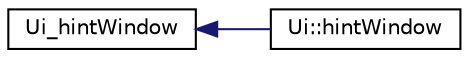 digraph "Graphical Class Hierarchy"
{
  edge [fontname="Helvetica",fontsize="10",labelfontname="Helvetica",labelfontsize="10"];
  node [fontname="Helvetica",fontsize="10",shape=record];
  rankdir="LR";
  Node0 [label="Ui_hintWindow",height=0.2,width=0.4,color="black", fillcolor="white", style="filled",URL="$classUi__hintWindow.html"];
  Node0 -> Node1 [dir="back",color="midnightblue",fontsize="10",style="solid",fontname="Helvetica"];
  Node1 [label="Ui::hintWindow",height=0.2,width=0.4,color="black", fillcolor="white", style="filled",URL="$classUi_1_1hintWindow.html"];
}
